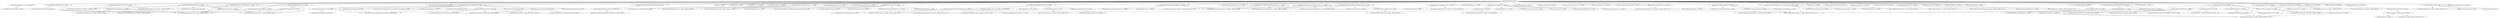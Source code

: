digraph nysenate__OpenLegislation {
	"gov.nysenate:legislation:war:3.10.2" -> "org.springframework:spring-core:jar:5.3.19:compile" ; 
	"gov.nysenate:legislation:war:3.10.2" -> "org.springframework:spring-web:jar:5.3.19:compile" ; 
	"gov.nysenate:legislation:war:3.10.2" -> "org.springframework:spring-webmvc:jar:5.3.19:compile" ; 
	"gov.nysenate:legislation:war:3.10.2" -> "org.springframework:spring-websocket:jar:5.3.19:compile" ; 
	"gov.nysenate:legislation:war:3.10.2" -> "org.springframework:spring-messaging:jar:5.3.19:compile" ; 
	"gov.nysenate:legislation:war:3.10.2" -> "org.springframework:spring-context-support:jar:5.3.19:compile" ; 
	"gov.nysenate:legislation:war:3.10.2" -> "org.springframework:spring-jdbc:jar:5.3.19:compile" ; 
	"gov.nysenate:legislation:war:3.10.2" -> "org.apache.tomcat:tomcat-servlet-api:jar:9.0.84:provided" ; 
	"gov.nysenate:legislation:war:3.10.2" -> "org.apache.tomcat:tomcat-catalina:jar:9.0.84:provided" ; 
	"gov.nysenate:legislation:war:3.10.2" -> "org.apache.tomcat.embed:tomcat-embed-websocket:jar:9.0.84:compile" ; 
	"gov.nysenate:legislation:war:3.10.2" -> "jstl:jstl:jar:1.2:compile" ; 
	"gov.nysenate:legislation:war:3.10.2" -> "javax.servlet:jstl:jar:1.2:compile" ; 
	"gov.nysenate:legislation:war:3.10.2" -> "org.slf4j:slf4j-api:jar:1.7.36:compile" ; 
	"gov.nysenate:legislation:war:3.10.2" -> "org.slf4j:jcl-over-slf4j:jar:1.7.36:compile" ; 
	"gov.nysenate:legislation:war:3.10.2" -> "org.apache.logging.log4j:log4j-slf4j-impl:jar:2.22.1:compile" ; 
	"gov.nysenate:legislation:war:3.10.2" -> "org.apache.logging.log4j:log4j-api:jar:2.22.1:compile" ; 
	"gov.nysenate:legislation:war:3.10.2" -> "org.apache.logging.log4j:log4j-core:jar:2.22.1:compile" ; 
	"gov.nysenate:legislation:war:3.10.2" -> "com.google.guava:guava:jar:31.1-jre:compile" ; 
	"gov.nysenate:legislation:war:3.10.2" -> "com.fasterxml.jackson.datatype:jackson-datatype-guava:jar:2.17.0:compile" ; 
	"gov.nysenate:legislation:war:3.10.2" -> "co.elastic.clients:elasticsearch-java:jar:8.14.3:compile" ; 
	"gov.nysenate:legislation:war:3.10.2" -> "com.fasterxml.jackson.core:jackson-core:jar:2.17.0:compile" ; 
	"gov.nysenate:legislation:war:3.10.2" -> "com.fasterxml.jackson.core:jackson-databind:jar:2.17.0:compile" ; 
	"gov.nysenate:legislation:war:3.10.2" -> "com.fasterxml.jackson.dataformat:jackson-dataformat-xml:jar:2.17.0:compile" ; 
	"gov.nysenate:legislation:war:3.10.2" -> "com.fasterxml.jackson.datatype:jackson-datatype-jsr310:jar:2.17.0:compile" ; 
	"gov.nysenate:legislation:war:3.10.2" -> "org.codehaus.woodstox:woodstox-core-asl:jar:4.4.1:compile" ; 
	"gov.nysenate:legislation:war:3.10.2" -> "com.sun.xml.bind:jaxb-impl:jar:2.3.1:compile" ; 
	"gov.nysenate:legislation:war:3.10.2" -> "org.glassfish.jaxb:jaxb-runtime:jar:2.3.1:compile" ; 
	"gov.nysenate:legislation:war:3.10.2" -> "javax.activation:activation:jar:1.1.1:compile" ; 
	"gov.nysenate:legislation:war:3.10.2" -> "commons-cli:commons-cli:jar:1.6.0:compile" ; 
	"gov.nysenate:legislation:war:3.10.2" -> "org.apache.commons:commons-csv:jar:1.10.0:compile" ; 
	"gov.nysenate:legislation:war:3.10.2" -> "commons-io:commons-io:jar:2.15.1:compile" ; 
	"gov.nysenate:legislation:war:3.10.2" -> "org.apache.commons:commons-lang3:jar:3.14.0:compile" ; 
	"gov.nysenate:legislation:war:3.10.2" -> "org.apache.commons:commons-text:jar:1.11.0:compile" ; 
	"gov.nysenate:legislation:war:3.10.2" -> "commons-validator:commons-validator:jar:1.8.0:compile" ; 
	"gov.nysenate:legislation:war:3.10.2" -> "org.apache.httpcomponents:httpclient:jar:4.5.13:compile (scope not updated to compile)" ; 
	"gov.nysenate:legislation:war:3.10.2" -> "junit:junit:jar:4.13.2:compile" ; 
	"gov.nysenate:legislation:war:3.10.2" -> "org.springframework:spring-test:jar:5.3.19:test" ; 
	"gov.nysenate:legislation:war:3.10.2" -> "javax.mail:javax.mail-api:jar:1.6.2:compile" ; 
	"gov.nysenate:legislation:war:3.10.2" -> "com.sun.mail:javax.mail:jar:1.6.2:compile" ; 
	"gov.nysenate:legislation:war:3.10.2" -> "org.postgresql:postgresql:jar:42.7.3:compile" ; 
	"gov.nysenate:legislation:war:3.10.2" -> "com.mchange:c3p0:jar:0.9.5.5:compile" ; 
	"gov.nysenate:legislation:war:3.10.2" -> "org.ehcache:ehcache:jar:3.9.9:compile" ; 
	"gov.nysenate:legislation:war:3.10.2" -> "javax.cache:cache-api:jar:1.1.1:compile" ; 
	"gov.nysenate:legislation:war:3.10.2" -> "org.apache.pdfbox:pdfbox:jar:2.0.26:compile" ; 
	"gov.nysenate:legislation:war:3.10.2" -> "org.xhtmlrenderer:flying-saucer-pdf-openpdf:jar:9.1.22:compile" ; 
	"gov.nysenate:legislation:war:3.10.2" -> "org.mindrot:jbcrypt:jar:0.4:compile" ; 
	"gov.nysenate:legislation:war:3.10.2" -> "org.apache.shiro:shiro-core:jar:1.9.0:compile" ; 
	"gov.nysenate:legislation:war:3.10.2" -> "org.apache.shiro:shiro-web:jar:1.9.0:compile" ; 
	"gov.nysenate:legislation:war:3.10.2" -> "org.apache.shiro:shiro-spring:jar:1.9.0:compile" ; 
	"gov.nysenate:legislation:war:3.10.2" -> "org.jsoup:jsoup:jar:1.14.3:compile" ; 
	"gov.nysenate:legislation:war:3.10.2" -> "xmlrpc:xmlrpc-client:jar:3.0:compile" ; 
	"gov.nysenate:legislation:war:3.10.2" -> "com.google.code.gson:gson:jar:2.9.0:compile" ; 
	"gov.nysenate:legislation:war:3.10.2" -> "org.mockito:mockito-core:jar:4.6.1:test" ; 
	"gov.nysenate:legislation:war:3.10.2" -> "org.bitbucket.cowwoc:diff-match-patch:jar:1.2:compile" ; 
	"org.springframework:spring-core:jar:5.3.19:compile" -> "org.springframework:spring-jcl:jar:5.3.19:compile" ; 
	"org.springframework:spring-web:jar:5.3.19:compile" -> "org.springframework:spring-beans:jar:5.3.19:compile" ; 
	"org.springframework:spring-web:jar:5.3.19:compile" -> "(org.springframework:spring-core:jar:5.3.19:compile - omitted for duplicate)" ; 
	"org.springframework:spring-beans:jar:5.3.19:compile" -> "(org.springframework:spring-core:jar:5.3.19:compile - omitted for duplicate)" ; 
	"org.springframework:spring-webmvc:jar:5.3.19:compile" -> "org.springframework:spring-aop:jar:5.3.19:compile" ; 
	"org.springframework:spring-webmvc:jar:5.3.19:compile" -> "(org.springframework:spring-beans:jar:5.3.19:compile - omitted for duplicate)" ; 
	"org.springframework:spring-webmvc:jar:5.3.19:compile" -> "org.springframework:spring-context:jar:5.3.19:compile" ; 
	"org.springframework:spring-webmvc:jar:5.3.19:compile" -> "(org.springframework:spring-core:jar:5.3.19:compile - omitted for duplicate)" ; 
	"org.springframework:spring-webmvc:jar:5.3.19:compile" -> "org.springframework:spring-expression:jar:5.3.19:compile" ; 
	"org.springframework:spring-webmvc:jar:5.3.19:compile" -> "(org.springframework:spring-web:jar:5.3.19:compile - omitted for duplicate)" ; 
	"org.springframework:spring-aop:jar:5.3.19:compile" -> "(org.springframework:spring-beans:jar:5.3.19:compile - omitted for duplicate)" ; 
	"org.springframework:spring-aop:jar:5.3.19:compile" -> "(org.springframework:spring-core:jar:5.3.19:compile - omitted for duplicate)" ; 
	"org.springframework:spring-context:jar:5.3.19:compile" -> "(org.springframework:spring-aop:jar:5.3.19:compile - omitted for duplicate)" ; 
	"org.springframework:spring-context:jar:5.3.19:compile" -> "(org.springframework:spring-beans:jar:5.3.19:compile - omitted for duplicate)" ; 
	"org.springframework:spring-context:jar:5.3.19:compile" -> "(org.springframework:spring-core:jar:5.3.19:compile - omitted for duplicate)" ; 
	"org.springframework:spring-context:jar:5.3.19:compile" -> "(org.springframework:spring-expression:jar:5.3.19:compile - omitted for duplicate)" ; 
	"org.springframework:spring-expression:jar:5.3.19:compile" -> "(org.springframework:spring-core:jar:5.3.19:compile - omitted for duplicate)" ; 
	"org.springframework:spring-websocket:jar:5.3.19:compile" -> "(org.springframework:spring-context:jar:5.3.19:compile - omitted for duplicate)" ; 
	"org.springframework:spring-websocket:jar:5.3.19:compile" -> "(org.springframework:spring-core:jar:5.3.19:compile - omitted for duplicate)" ; 
	"org.springframework:spring-websocket:jar:5.3.19:compile" -> "(org.springframework:spring-web:jar:5.3.19:compile - omitted for duplicate)" ; 
	"org.springframework:spring-messaging:jar:5.3.19:compile" -> "(org.springframework:spring-beans:jar:5.3.19:compile - omitted for duplicate)" ; 
	"org.springframework:spring-messaging:jar:5.3.19:compile" -> "(org.springframework:spring-core:jar:5.3.19:compile - omitted for duplicate)" ; 
	"org.springframework:spring-context-support:jar:5.3.19:compile" -> "(org.springframework:spring-beans:jar:5.3.19:compile - omitted for duplicate)" ; 
	"org.springframework:spring-context-support:jar:5.3.19:compile" -> "(org.springframework:spring-context:jar:5.3.19:compile - omitted for duplicate)" ; 
	"org.springframework:spring-context-support:jar:5.3.19:compile" -> "(org.springframework:spring-core:jar:5.3.19:compile - omitted for duplicate)" ; 
	"org.springframework:spring-jdbc:jar:5.3.19:compile" -> "(org.springframework:spring-beans:jar:5.3.19:compile - omitted for duplicate)" ; 
	"org.springframework:spring-jdbc:jar:5.3.19:compile" -> "(org.springframework:spring-core:jar:5.3.19:compile - omitted for duplicate)" ; 
	"org.springframework:spring-jdbc:jar:5.3.19:compile" -> "org.springframework:spring-tx:jar:5.3.19:compile" ; 
	"org.springframework:spring-tx:jar:5.3.19:compile" -> "(org.springframework:spring-beans:jar:5.3.19:compile - omitted for duplicate)" ; 
	"org.springframework:spring-tx:jar:5.3.19:compile" -> "(org.springframework:spring-core:jar:5.3.19:compile - omitted for duplicate)" ; 
	"org.apache.tomcat:tomcat-catalina:jar:9.0.84:provided" -> "(org.apache.tomcat:tomcat-servlet-api:jar:9.0.84:provided - omitted for duplicate)" ; 
	"org.apache.tomcat:tomcat-catalina:jar:9.0.84:provided" -> "org.apache.tomcat:tomcat-jsp-api:jar:9.0.84:provided" ; 
	"org.apache.tomcat:tomcat-catalina:jar:9.0.84:provided" -> "org.apache.tomcat:tomcat-juli:jar:9.0.84:provided" ; 
	"org.apache.tomcat:tomcat-catalina:jar:9.0.84:provided" -> "org.apache.tomcat:tomcat-annotations-api:jar:9.0.84:compile (scope not updated to compile)" ; 
	"org.apache.tomcat:tomcat-catalina:jar:9.0.84:provided" -> "org.apache.tomcat:tomcat-api:jar:9.0.84:provided" ; 
	"org.apache.tomcat:tomcat-catalina:jar:9.0.84:provided" -> "org.apache.tomcat:tomcat-jni:jar:9.0.84:provided" ; 
	"org.apache.tomcat:tomcat-catalina:jar:9.0.84:provided" -> "org.apache.tomcat:tomcat-coyote:jar:9.0.84:provided" ; 
	"org.apache.tomcat:tomcat-catalina:jar:9.0.84:provided" -> "org.apache.tomcat:tomcat-util:jar:9.0.84:provided" ; 
	"org.apache.tomcat:tomcat-catalina:jar:9.0.84:provided" -> "org.apache.tomcat:tomcat-util-scan:jar:9.0.84:provided" ; 
	"org.apache.tomcat:tomcat-catalina:jar:9.0.84:provided" -> "org.apache.tomcat:tomcat-jaspic-api:jar:9.0.84:provided" ; 
	"org.apache.tomcat:tomcat-jsp-api:jar:9.0.84:provided" -> "org.apache.tomcat:tomcat-el-api:jar:9.0.84:provided" ; 
	"org.apache.tomcat:tomcat-jsp-api:jar:9.0.84:provided" -> "(org.apache.tomcat:tomcat-servlet-api:jar:9.0.84:provided - omitted for duplicate)" ; 
	"org.apache.tomcat:tomcat-api:jar:9.0.84:provided" -> "(org.apache.tomcat:tomcat-servlet-api:jar:9.0.84:provided - omitted for duplicate)" ; 
	"org.apache.tomcat:tomcat-coyote:jar:9.0.84:provided" -> "(org.apache.tomcat:tomcat-servlet-api:jar:9.0.84:provided - omitted for duplicate)" ; 
	"org.apache.tomcat:tomcat-coyote:jar:9.0.84:provided" -> "(org.apache.tomcat:tomcat-jni:jar:9.0.84:provided - omitted for duplicate)" ; 
	"org.apache.tomcat:tomcat-coyote:jar:9.0.84:provided" -> "(org.apache.tomcat:tomcat-juli:jar:9.0.84:provided - omitted for duplicate)" ; 
	"org.apache.tomcat:tomcat-coyote:jar:9.0.84:provided" -> "(org.apache.tomcat:tomcat-util:jar:9.0.84:provided - omitted for duplicate)" ; 
	"org.apache.tomcat:tomcat-util:jar:9.0.84:provided" -> "(org.apache.tomcat:tomcat-juli:jar:9.0.84:provided - omitted for duplicate)" ; 
	"org.apache.tomcat:tomcat-util-scan:jar:9.0.84:provided" -> "(org.apache.tomcat:tomcat-util:jar:9.0.84:provided - omitted for duplicate)" ; 
	"org.apache.tomcat:tomcat-util-scan:jar:9.0.84:provided" -> "(org.apache.tomcat:tomcat-juli:jar:9.0.84:provided - omitted for duplicate)" ; 
	"org.apache.tomcat:tomcat-util-scan:jar:9.0.84:provided" -> "(org.apache.tomcat:tomcat-api:jar:9.0.84:provided - omitted for duplicate)" ; 
	"org.apache.tomcat.embed:tomcat-embed-websocket:jar:9.0.84:compile" -> "org.apache.tomcat.embed:tomcat-embed-core:jar:9.0.84:compile" ; 
	"org.apache.tomcat.embed:tomcat-embed-core:jar:9.0.84:compile" -> "(org.apache.tomcat:tomcat-annotations-api:jar:9.0.84:compile - omitted for duplicate)" ; 
	"org.slf4j:jcl-over-slf4j:jar:1.7.36:compile" -> "(org.slf4j:slf4j-api:jar:1.7.36:compile - omitted for duplicate)" ; 
	"org.apache.logging.log4j:log4j-slf4j-impl:jar:2.22.1:compile" -> "(org.apache.logging.log4j:log4j-api:jar:2.22.1:compile - omitted for duplicate)" ; 
	"org.apache.logging.log4j:log4j-slf4j-impl:jar:2.22.1:compile" -> "(org.slf4j:slf4j-api:jar:1.7.36:compile - omitted for duplicate)" ; 
	"org.apache.logging.log4j:log4j-slf4j-impl:jar:2.22.1:compile" -> "(org.apache.logging.log4j:log4j-core:jar:2.22.1:runtime - omitted for duplicate)" ; 
	"org.apache.logging.log4j:log4j-core:jar:2.22.1:compile" -> "(org.apache.logging.log4j:log4j-api:jar:2.22.1:compile - omitted for duplicate)" ; 
	"com.google.guava:guava:jar:31.1-jre:compile" -> "com.google.guava:failureaccess:jar:1.0.1:compile" ; 
	"com.google.guava:guava:jar:31.1-jre:compile" -> "com.google.guava:listenablefuture:jar:9999.0-empty-to-avoid-conflict-with-guava:compile" ; 
	"com.google.guava:guava:jar:31.1-jre:compile" -> "com.google.code.findbugs:jsr305:jar:3.0.2:compile" ; 
	"com.google.guava:guava:jar:31.1-jre:compile" -> "org.checkerframework:checker-qual:jar:3.12.0:compile" ; 
	"com.google.guava:guava:jar:31.1-jre:compile" -> "com.google.errorprone:error_prone_annotations:jar:2.11.0:compile" ; 
	"com.google.guava:guava:jar:31.1-jre:compile" -> "com.google.j2objc:j2objc-annotations:jar:1.3:compile" ; 
	"com.fasterxml.jackson.datatype:jackson-datatype-guava:jar:2.17.0:compile" -> "(com.google.guava:guava:jar:25.1-jre:compile - omitted for conflict with 31.1-jre)" ; 
	"com.fasterxml.jackson.datatype:jackson-datatype-guava:jar:2.17.0:compile" -> "(com.fasterxml.jackson.core:jackson-core:jar:2.17.0:compile - omitted for duplicate)" ; 
	"com.fasterxml.jackson.datatype:jackson-datatype-guava:jar:2.17.0:compile" -> "(com.fasterxml.jackson.core:jackson-databind:jar:2.17.0:compile - omitted for duplicate)" ; 
	"co.elastic.clients:elasticsearch-java:jar:8.14.3:compile" -> "org.elasticsearch.client:elasticsearch-rest-client:jar:8.14.3:compile" ; 
	"co.elastic.clients:elasticsearch-java:jar:8.14.3:compile" -> "(com.google.code.findbugs:jsr305:jar:3.0.2:compile - omitted for duplicate)" ; 
	"co.elastic.clients:elasticsearch-java:jar:8.14.3:compile" -> "jakarta.json:jakarta.json-api:jar:2.0.1:compile" ; 
	"co.elastic.clients:elasticsearch-java:jar:8.14.3:compile" -> "org.eclipse.parsson:parsson:jar:1.0.5:compile" ; 
	"co.elastic.clients:elasticsearch-java:jar:8.14.3:compile" -> "io.opentelemetry:opentelemetry-api:jar:1.29.0:runtime" ; 
	"org.elasticsearch.client:elasticsearch-rest-client:jar:8.14.3:compile" -> "(org.apache.httpcomponents:httpclient:jar:4.5.14:compile - omitted for conflict with 4.5.13)" ; 
	"org.elasticsearch.client:elasticsearch-rest-client:jar:8.14.3:compile" -> "(org.apache.httpcomponents:httpcore:jar:4.4.13:compile - omitted for duplicate)" ; 
	"org.elasticsearch.client:elasticsearch-rest-client:jar:8.14.3:compile" -> "org.apache.httpcomponents:httpasyncclient:jar:4.1.5:compile" ; 
	"org.elasticsearch.client:elasticsearch-rest-client:jar:8.14.3:compile" -> "org.apache.httpcomponents:httpcore-nio:jar:4.4.13:compile" ; 
	"org.elasticsearch.client:elasticsearch-rest-client:jar:8.14.3:compile" -> "(commons-codec:commons-codec:jar:1.15:compile - omitted for conflict with 1.11)" ; 
	"org.elasticsearch.client:elasticsearch-rest-client:jar:8.14.3:compile" -> "(commons-logging:commons-logging:jar:1.2:compile - omitted for conflict with 1.3.0)" ; 
	"org.eclipse.parsson:parsson:jar:1.0.5:compile" -> "(jakarta.json:jakarta.json-api:jar:2.0.2:compile - omitted for conflict with 2.0.1)" ; 
	"io.opentelemetry:opentelemetry-api:jar:1.29.0:runtime" -> "io.opentelemetry:opentelemetry-context:jar:1.29.0:runtime" ; 
	"com.fasterxml.jackson.core:jackson-databind:jar:2.17.0:compile" -> "com.fasterxml.jackson.core:jackson-annotations:jar:2.17.0:compile" ; 
	"com.fasterxml.jackson.core:jackson-databind:jar:2.17.0:compile" -> "(com.fasterxml.jackson.core:jackson-core:jar:2.17.0:compile - omitted for duplicate)" ; 
	"com.fasterxml.jackson.core:jackson-databind:jar:2.17.0:compile" -> "net.bytebuddy:byte-buddy:jar:1.14.9:compile" ; 
	"com.fasterxml.jackson.dataformat:jackson-dataformat-xml:jar:2.17.0:compile" -> "(com.fasterxml.jackson.core:jackson-core:jar:2.17.0:compile - omitted for duplicate)" ; 
	"com.fasterxml.jackson.dataformat:jackson-dataformat-xml:jar:2.17.0:compile" -> "(com.fasterxml.jackson.core:jackson-annotations:jar:2.17.0:compile - omitted for duplicate)" ; 
	"com.fasterxml.jackson.dataformat:jackson-dataformat-xml:jar:2.17.0:compile" -> "(com.fasterxml.jackson.core:jackson-databind:jar:2.17.0:compile - omitted for duplicate)" ; 
	"com.fasterxml.jackson.dataformat:jackson-dataformat-xml:jar:2.17.0:compile" -> "org.codehaus.woodstox:stax2-api:jar:4.2.2:compile" ; 
	"com.fasterxml.jackson.dataformat:jackson-dataformat-xml:jar:2.17.0:compile" -> "com.fasterxml.woodstox:woodstox-core:jar:6.6.1:compile" ; 
	"com.fasterxml.woodstox:woodstox-core:jar:6.6.1:compile" -> "(org.codehaus.woodstox:stax2-api:jar:4.2.2:compile - omitted for duplicate)" ; 
	"com.fasterxml.jackson.datatype:jackson-datatype-jsr310:jar:2.17.0:compile" -> "(com.fasterxml.jackson.core:jackson-annotations:jar:2.17.0:compile - omitted for duplicate)" ; 
	"com.fasterxml.jackson.datatype:jackson-datatype-jsr310:jar:2.17.0:compile" -> "(com.fasterxml.jackson.core:jackson-core:jar:2.17.0:compile - omitted for duplicate)" ; 
	"com.fasterxml.jackson.datatype:jackson-datatype-jsr310:jar:2.17.0:compile" -> "(com.fasterxml.jackson.core:jackson-databind:jar:2.17.0:compile - omitted for duplicate)" ; 
	"org.codehaus.woodstox:woodstox-core-asl:jar:4.4.1:compile" -> "javax.xml.stream:stax-api:jar:1.0-2:compile" ; 
	"org.codehaus.woodstox:woodstox-core-asl:jar:4.4.1:compile" -> "(org.codehaus.woodstox:stax2-api:jar:3.1.4:compile - omitted for conflict with 4.2.2)" ; 
	"org.glassfish.jaxb:jaxb-runtime:jar:2.3.1:compile" -> "javax.xml.bind:jaxb-api:jar:2.3.1:compile" ; 
	"org.glassfish.jaxb:jaxb-runtime:jar:2.3.1:compile" -> "org.glassfish.jaxb:txw2:jar:2.3.1:compile" ; 
	"org.glassfish.jaxb:jaxb-runtime:jar:2.3.1:compile" -> "com.sun.istack:istack-commons-runtime:jar:3.0.7:compile" ; 
	"org.glassfish.jaxb:jaxb-runtime:jar:2.3.1:compile" -> "org.jvnet.staxex:stax-ex:jar:1.8:compile" ; 
	"org.glassfish.jaxb:jaxb-runtime:jar:2.3.1:compile" -> "com.sun.xml.fastinfoset:FastInfoset:jar:1.2.15:compile" ; 
	"org.glassfish.jaxb:jaxb-runtime:jar:2.3.1:compile" -> "javax.activation:javax.activation-api:jar:1.2.0:compile" ; 
	"javax.xml.bind:jaxb-api:jar:2.3.1:compile" -> "(javax.activation:javax.activation-api:jar:1.2.0:compile - omitted for duplicate)" ; 
	"org.apache.commons:commons-text:jar:1.11.0:compile" -> "(org.apache.commons:commons-lang3:jar:3.13.0:compile - omitted for conflict with 3.14.0)" ; 
	"commons-validator:commons-validator:jar:1.8.0:compile" -> "commons-beanutils:commons-beanutils:jar:1.9.4:compile" ; 
	"commons-validator:commons-validator:jar:1.8.0:compile" -> "commons-digester:commons-digester:jar:2.1:compile" ; 
	"commons-validator:commons-validator:jar:1.8.0:compile" -> "commons-logging:commons-logging:jar:1.3.0:compile" ; 
	"commons-validator:commons-validator:jar:1.8.0:compile" -> "commons-collections:commons-collections:jar:3.2.2:compile" ; 
	"commons-beanutils:commons-beanutils:jar:1.9.4:compile" -> "(commons-logging:commons-logging:jar:1.2:compile - omitted for conflict with 1.3.0)" ; 
	"commons-beanutils:commons-beanutils:jar:1.9.4:compile" -> "(commons-collections:commons-collections:jar:3.2.2:compile - omitted for duplicate)" ; 
	"org.apache.httpcomponents:httpclient:jar:4.5.13:compile (scope not updated to compile)" -> "org.apache.httpcomponents:httpcore:jar:4.4.13:compile" ; 
	"org.apache.httpcomponents:httpclient:jar:4.5.13:compile (scope not updated to compile)" -> "(commons-logging:commons-logging:jar:1.2:compile - omitted for conflict with 1.3.0)" ; 
	"org.apache.httpcomponents:httpclient:jar:4.5.13:compile (scope not updated to compile)" -> "commons-codec:commons-codec:jar:1.11:compile" ; 
	"junit:junit:jar:4.13.2:compile" -> "org.hamcrest:hamcrest-core:jar:1.3:compile" ; 
	"org.springframework:spring-test:jar:5.3.19:test" -> "(org.springframework:spring-core:jar:5.3.19:test - omitted for duplicate)" ; 
	"com.sun.mail:javax.mail:jar:1.6.2:compile" -> "(javax.activation:activation:jar:1.1:compile - omitted for conflict with 1.1.1)" ; 
	"org.postgresql:postgresql:jar:42.7.3:compile" -> "(org.checkerframework:checker-qual:jar:3.42.0:runtime - omitted for conflict with 3.12.0)" ; 
	"com.mchange:c3p0:jar:0.9.5.5:compile" -> "com.mchange:mchange-commons-java:jar:0.2.19:compile" ; 
	"org.ehcache:ehcache:jar:3.9.9:compile" -> "(org.slf4j:slf4j-api:jar:1.7.25:compile - omitted for conflict with 1.7.36)" ; 
	"org.apache.pdfbox:pdfbox:jar:2.0.26:compile" -> "org.apache.pdfbox:fontbox:jar:2.0.26:compile" ; 
	"org.apache.pdfbox:pdfbox:jar:2.0.26:compile" -> "(commons-logging:commons-logging:jar:1.2:compile - omitted for conflict with 1.3.0)" ; 
	"org.apache.pdfbox:fontbox:jar:2.0.26:compile" -> "(commons-logging:commons-logging:jar:1.2:compile - omitted for conflict with 1.3.0)" ; 
	"org.xhtmlrenderer:flying-saucer-pdf-openpdf:jar:9.1.22:compile" -> "com.github.librepdf:openpdf:jar:1.3.11:compile" ; 
	"org.xhtmlrenderer:flying-saucer-pdf-openpdf:jar:9.1.22:compile" -> "org.xhtmlrenderer:flying-saucer-core:jar:9.1.22:compile" ; 
	"com.github.librepdf:openpdf:jar:1.3.11:compile" -> "com.github.albfernandez:juniversalchardet:jar:2.3.0:compile" ; 
	"org.apache.shiro:shiro-core:jar:1.9.0:compile" -> "org.apache.shiro:shiro-lang:jar:1.9.0:compile" ; 
	"org.apache.shiro:shiro-core:jar:1.9.0:compile" -> "org.apache.shiro:shiro-cache:jar:1.9.0:compile" ; 
	"org.apache.shiro:shiro-core:jar:1.9.0:compile" -> "org.apache.shiro:shiro-crypto-hash:jar:1.9.0:compile" ; 
	"org.apache.shiro:shiro-core:jar:1.9.0:compile" -> "org.apache.shiro:shiro-crypto-cipher:jar:1.9.0:compile" ; 
	"org.apache.shiro:shiro-core:jar:1.9.0:compile" -> "org.apache.shiro:shiro-config-core:jar:1.9.0:compile" ; 
	"org.apache.shiro:shiro-core:jar:1.9.0:compile" -> "org.apache.shiro:shiro-config-ogdl:jar:1.9.0:compile" ; 
	"org.apache.shiro:shiro-core:jar:1.9.0:compile" -> "org.apache.shiro:shiro-event:jar:1.9.0:compile" ; 
	"org.apache.shiro:shiro-lang:jar:1.9.0:compile" -> "(org.slf4j:slf4j-api:jar:1.7.26:compile - omitted for conflict with 1.7.36)" ; 
	"org.apache.shiro:shiro-cache:jar:1.9.0:compile" -> "(org.apache.shiro:shiro-lang:jar:1.9.0:compile - omitted for duplicate)" ; 
	"org.apache.shiro:shiro-crypto-hash:jar:1.9.0:compile" -> "(org.apache.shiro:shiro-lang:jar:1.9.0:compile - omitted for duplicate)" ; 
	"org.apache.shiro:shiro-crypto-hash:jar:1.9.0:compile" -> "org.apache.shiro:shiro-crypto-core:jar:1.9.0:compile" ; 
	"org.apache.shiro:shiro-crypto-core:jar:1.9.0:compile" -> "(org.apache.shiro:shiro-lang:jar:1.9.0:compile - omitted for duplicate)" ; 
	"org.apache.shiro:shiro-crypto-cipher:jar:1.9.0:compile" -> "(org.apache.shiro:shiro-lang:jar:1.9.0:compile - omitted for duplicate)" ; 
	"org.apache.shiro:shiro-crypto-cipher:jar:1.9.0:compile" -> "(org.apache.shiro:shiro-crypto-core:jar:1.9.0:compile - omitted for duplicate)" ; 
	"org.apache.shiro:shiro-config-core:jar:1.9.0:compile" -> "(org.apache.shiro:shiro-lang:jar:1.9.0:compile - omitted for duplicate)" ; 
	"org.apache.shiro:shiro-config-ogdl:jar:1.9.0:compile" -> "(org.apache.shiro:shiro-lang:jar:1.9.0:compile - omitted for duplicate)" ; 
	"org.apache.shiro:shiro-config-ogdl:jar:1.9.0:compile" -> "(org.apache.shiro:shiro-config-core:jar:1.9.0:compile - omitted for duplicate)" ; 
	"org.apache.shiro:shiro-config-ogdl:jar:1.9.0:compile" -> "(org.apache.shiro:shiro-event:jar:1.9.0:compile - omitted for duplicate)" ; 
	"org.apache.shiro:shiro-config-ogdl:jar:1.9.0:compile" -> "(commons-beanutils:commons-beanutils:jar:1.9.4:compile - omitted for duplicate)" ; 
	"org.apache.shiro:shiro-config-ogdl:jar:1.9.0:compile" -> "(org.slf4j:slf4j-api:jar:1.7.26:compile - omitted for conflict with 1.7.36)" ; 
	"org.apache.shiro:shiro-event:jar:1.9.0:compile" -> "(org.apache.shiro:shiro-lang:jar:1.9.0:compile - omitted for duplicate)" ; 
	"org.apache.shiro:shiro-web:jar:1.9.0:compile" -> "(org.apache.shiro:shiro-core:jar:1.9.0:compile - omitted for duplicate)" ; 
	"org.apache.shiro:shiro-web:jar:1.9.0:compile" -> "org.owasp.encoder:encoder:jar:1.2.2:compile" ; 
	"org.apache.shiro:shiro-spring:jar:1.9.0:compile" -> "(org.apache.shiro:shiro-core:jar:1.9.0:compile - omitted for duplicate)" ; 
	"org.apache.shiro:shiro-spring:jar:1.9.0:compile" -> "(org.apache.shiro:shiro-web:jar:1.9.0:compile - omitted for duplicate)" ; 
	"xmlrpc:xmlrpc-client:jar:3.0:compile" -> "org.apache.xmlrpc:xmlrpc-common:jar:3.0:compile" ; 
	"org.apache.xmlrpc:xmlrpc-common:jar:3.0:compile" -> "org.apache.ws.commons:ws-commons-util:jar:1.0.1:compile" ; 
	"org.apache.ws.commons:ws-commons-util:jar:1.0.1:compile" -> "(junit:junit:jar:3.8.1:compile - omitted for conflict with 4.13.2)" ; 
	"org.apache.ws.commons:ws-commons-util:jar:1.0.1:compile" -> "xml-apis:xml-apis:jar:1.0.b2:compile" ; 
	"org.mockito:mockito-core:jar:4.6.1:test" -> "(net.bytebuddy:byte-buddy:jar:1.12.10:test - omitted for conflict with 1.14.9)" ; 
	"org.mockito:mockito-core:jar:4.6.1:test" -> "net.bytebuddy:byte-buddy-agent:jar:1.12.10:test" ; 
	"org.mockito:mockito-core:jar:4.6.1:test" -> "org.objenesis:objenesis:jar:3.2:test" ; 
}
